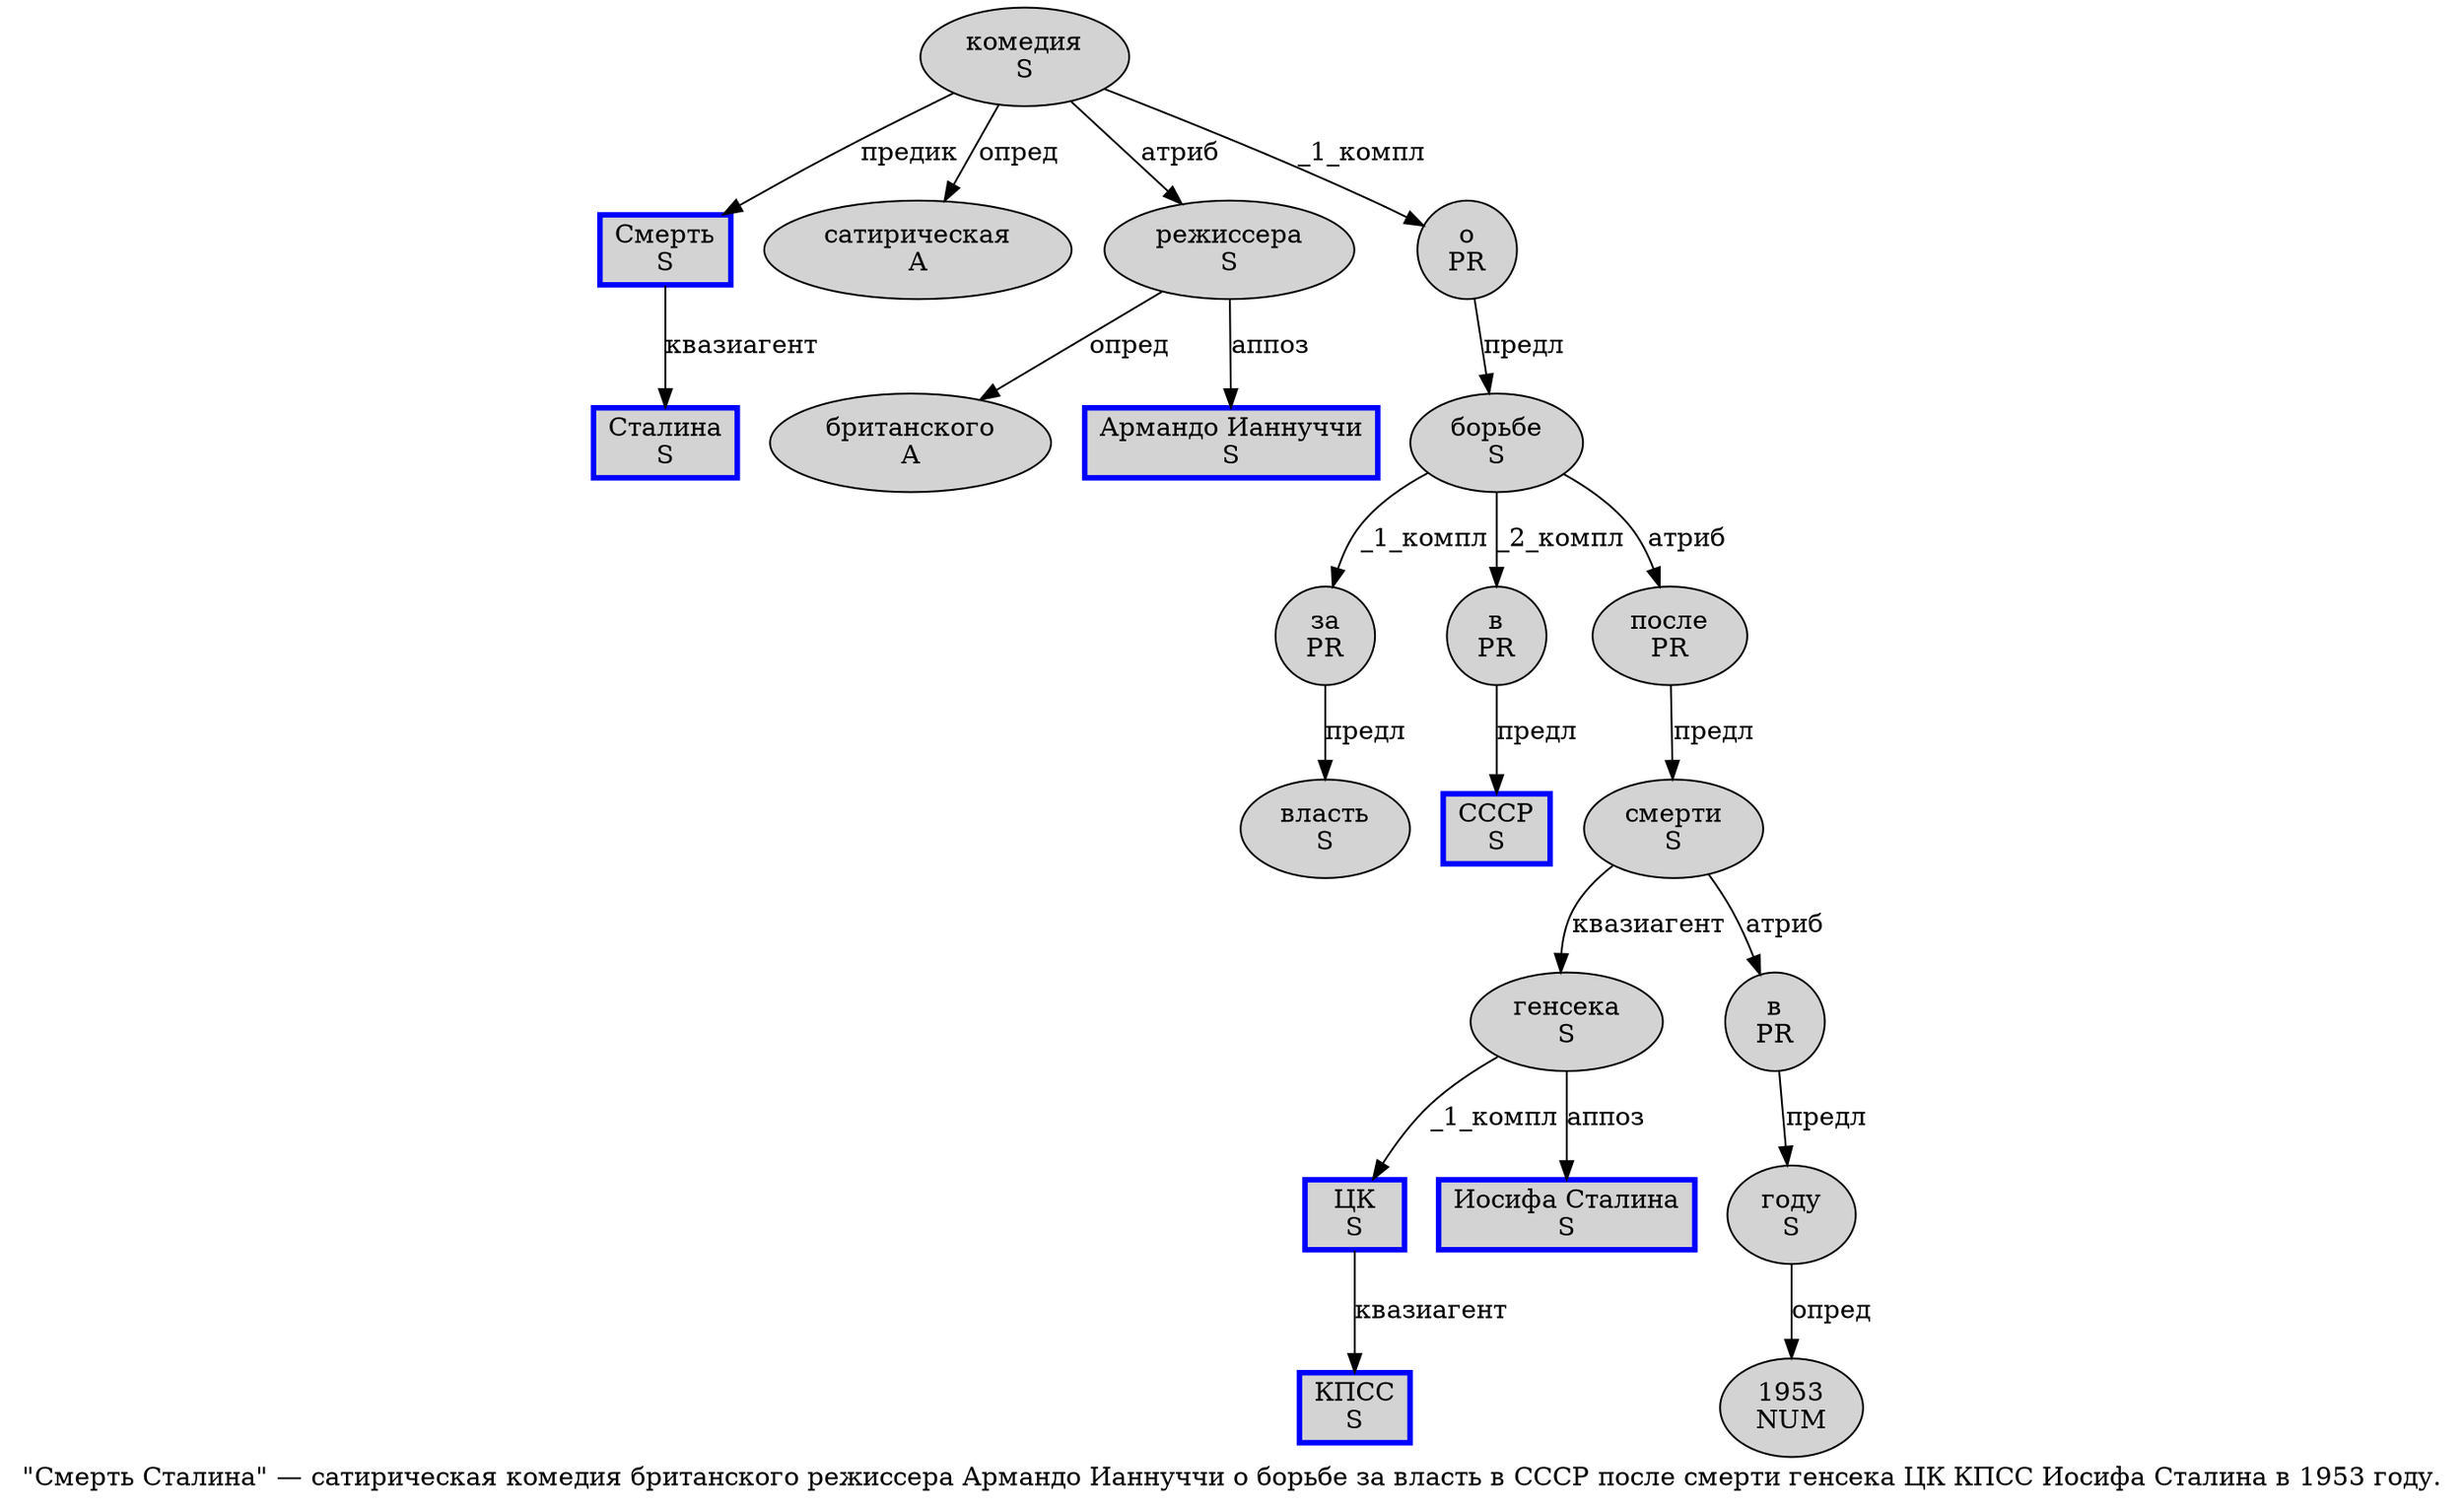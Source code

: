digraph SENTENCE_1682 {
	graph [label="\"Смерть Сталина\" — сатирическая комедия британского режиссера Армандо Ианнуччи о борьбе за власть в СССР после смерти генсека ЦК КПСС Иосифа Сталина в 1953 году."]
	node [style=filled]
		1 [label="Смерть
S" color=blue fillcolor=lightgray penwidth=3 shape=box]
		2 [label="Сталина
S" color=blue fillcolor=lightgray penwidth=3 shape=box]
		5 [label="сатирическая
A" color="" fillcolor=lightgray penwidth=1 shape=ellipse]
		6 [label="комедия
S" color="" fillcolor=lightgray penwidth=1 shape=ellipse]
		7 [label="британского
A" color="" fillcolor=lightgray penwidth=1 shape=ellipse]
		8 [label="режиссера
S" color="" fillcolor=lightgray penwidth=1 shape=ellipse]
		9 [label="Армандо Ианнуччи
S" color=blue fillcolor=lightgray penwidth=3 shape=box]
		10 [label="о
PR" color="" fillcolor=lightgray penwidth=1 shape=ellipse]
		11 [label="борьбе
S" color="" fillcolor=lightgray penwidth=1 shape=ellipse]
		12 [label="за
PR" color="" fillcolor=lightgray penwidth=1 shape=ellipse]
		13 [label="власть
S" color="" fillcolor=lightgray penwidth=1 shape=ellipse]
		14 [label="в
PR" color="" fillcolor=lightgray penwidth=1 shape=ellipse]
		15 [label="СССР
S" color=blue fillcolor=lightgray penwidth=3 shape=box]
		16 [label="после
PR" color="" fillcolor=lightgray penwidth=1 shape=ellipse]
		17 [label="смерти
S" color="" fillcolor=lightgray penwidth=1 shape=ellipse]
		18 [label="генсека
S" color="" fillcolor=lightgray penwidth=1 shape=ellipse]
		19 [label="ЦК
S" color=blue fillcolor=lightgray penwidth=3 shape=box]
		20 [label="КПСС
S" color=blue fillcolor=lightgray penwidth=3 shape=box]
		21 [label="Иосифа Сталина
S" color=blue fillcolor=lightgray penwidth=3 shape=box]
		22 [label="в
PR" color="" fillcolor=lightgray penwidth=1 shape=ellipse]
		23 [label="1953
NUM" color="" fillcolor=lightgray penwidth=1 shape=ellipse]
		24 [label="году
S" color="" fillcolor=lightgray penwidth=1 shape=ellipse]
			6 -> 1 [label="предик"]
			6 -> 5 [label="опред"]
			6 -> 8 [label="атриб"]
			6 -> 10 [label="_1_компл"]
			18 -> 19 [label="_1_компл"]
			18 -> 21 [label="аппоз"]
			8 -> 7 [label="опред"]
			8 -> 9 [label="аппоз"]
			17 -> 18 [label="квазиагент"]
			17 -> 22 [label="атриб"]
			24 -> 23 [label="опред"]
			19 -> 20 [label="квазиагент"]
			1 -> 2 [label="квазиагент"]
			10 -> 11 [label="предл"]
			16 -> 17 [label="предл"]
			22 -> 24 [label="предл"]
			12 -> 13 [label="предл"]
			11 -> 12 [label="_1_компл"]
			11 -> 14 [label="_2_компл"]
			11 -> 16 [label="атриб"]
			14 -> 15 [label="предл"]
}